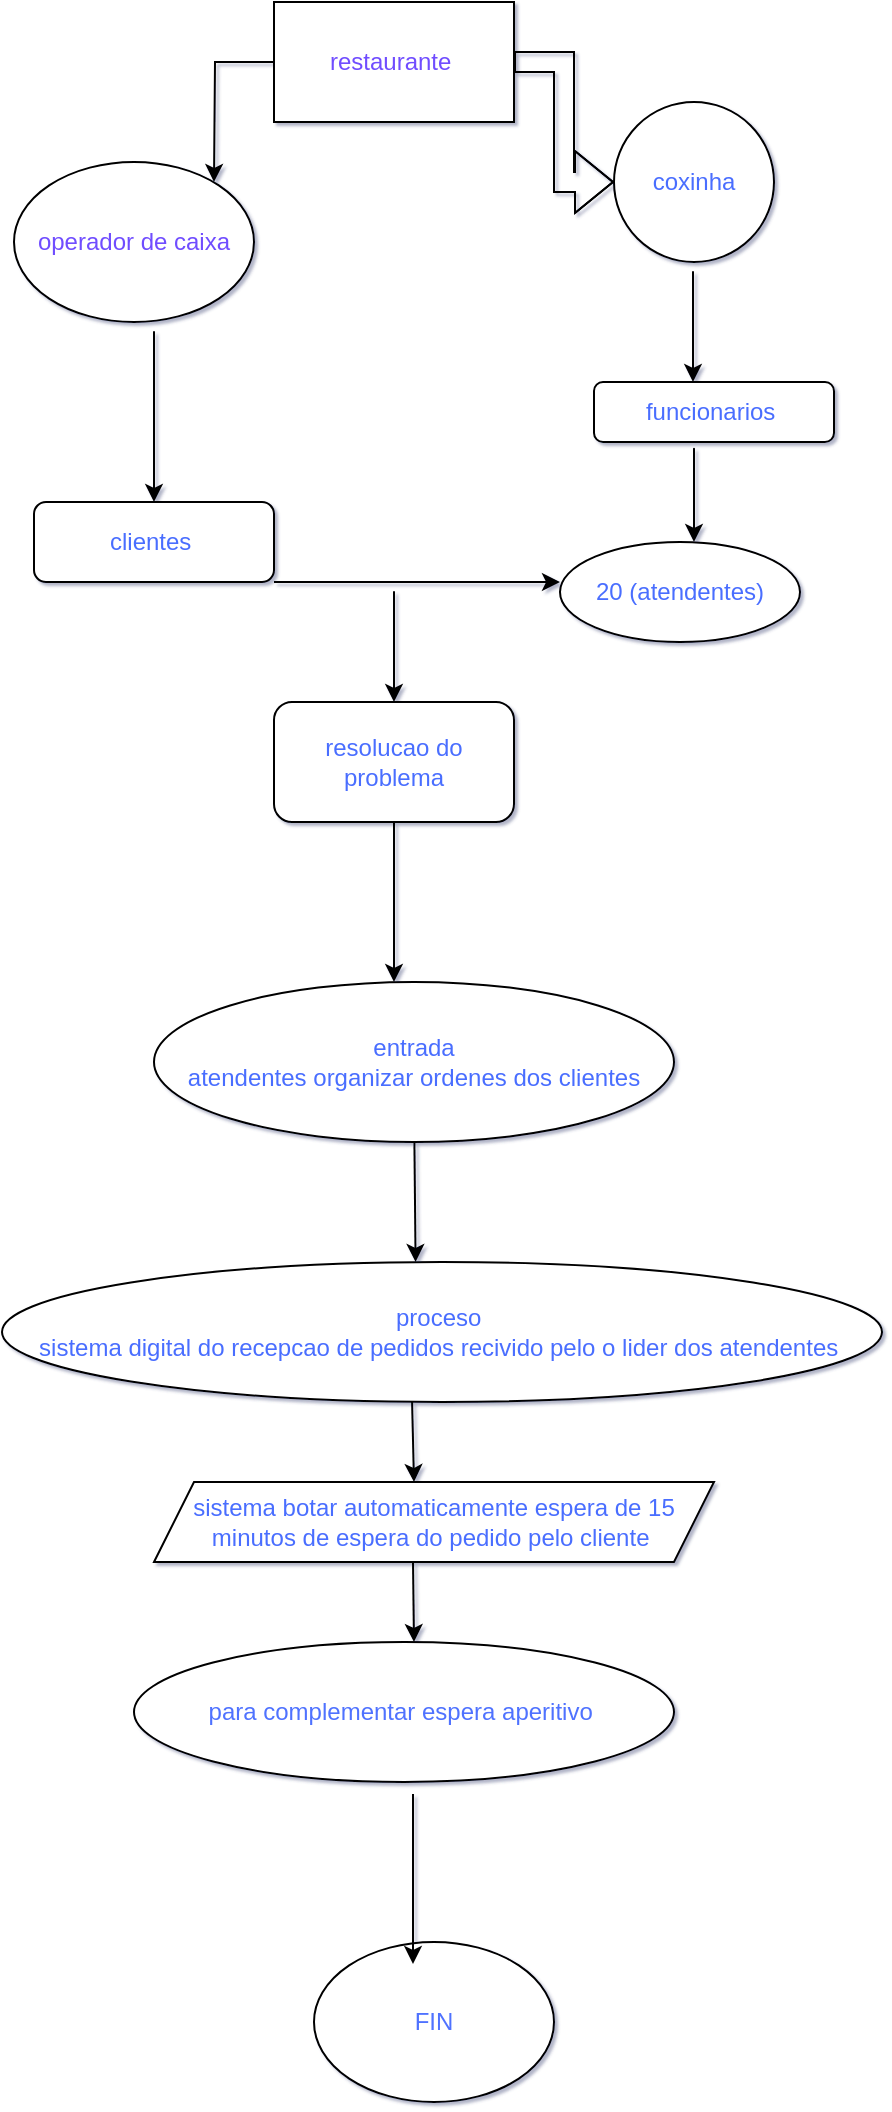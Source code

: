 <mxfile version="14.5.4" type="github">
  <diagram id="ybFsiTL_VkAgqfR46oU4" name="Page-1">
    <mxGraphModel dx="868" dy="450" grid="1" gridSize="13" guides="1" tooltips="1" connect="1" arrows="1" fold="1" page="1" pageScale="1" pageWidth="583" pageHeight="827" background="#ffffff" math="0" shadow="1">
      <root>
        <mxCell id="0" />
        <mxCell id="1" parent="0" />
        <mxCell id="ORuBii73bYDcg85vZSF9-6" style="edgeStyle=orthogonalEdgeStyle;rounded=0;orthogonalLoop=1;jettySize=auto;html=1;fontColor=#704DFF;" edge="1" parent="1" source="ORuBii73bYDcg85vZSF9-4">
          <mxGeometry relative="1" as="geometry">
            <mxPoint x="300" y="350" as="targetPoint" />
          </mxGeometry>
        </mxCell>
        <mxCell id="ORuBii73bYDcg85vZSF9-9" style="edgeStyle=elbowEdgeStyle;shape=flexArrow;rounded=0;orthogonalLoop=1;jettySize=auto;html=1;labelBackgroundColor=#3B3BFF;fontColor=#4A6EFF;" edge="1" parent="1" source="ORuBii73bYDcg85vZSF9-4">
          <mxGeometry relative="1" as="geometry">
            <mxPoint x="500" y="350" as="targetPoint" />
          </mxGeometry>
        </mxCell>
        <mxCell id="ORuBii73bYDcg85vZSF9-4" value="restaurante&amp;nbsp;" style="rounded=0;whiteSpace=wrap;html=1;fontColor=#704DFF;" vertex="1" parent="1">
          <mxGeometry x="330" y="260" width="120" height="60" as="geometry" />
        </mxCell>
        <mxCell id="ORuBii73bYDcg85vZSF9-8" value="operador de caixa" style="ellipse;whiteSpace=wrap;html=1;fontColor=#704DFF;" vertex="1" parent="1">
          <mxGeometry x="200" y="340" width="120" height="80" as="geometry" />
        </mxCell>
        <mxCell id="ORuBii73bYDcg85vZSF9-12" value="coxinha" style="ellipse;whiteSpace=wrap;html=1;aspect=fixed;fontColor=#4A6EFF;" vertex="1" parent="1">
          <mxGeometry x="500" y="310" width="80" height="80" as="geometry" />
        </mxCell>
        <mxCell id="ORuBii73bYDcg85vZSF9-13" value="" style="endArrow=classic;html=1;labelBackgroundColor=#3B3BFF;fontColor=#4A6EFF;" edge="1" parent="1">
          <mxGeometry width="50" height="50" relative="1" as="geometry">
            <mxPoint x="270" y="500" as="sourcePoint" />
            <mxPoint x="270" y="510" as="targetPoint" />
            <Array as="points">
              <mxPoint x="270" y="420" />
            </Array>
          </mxGeometry>
        </mxCell>
        <mxCell id="ORuBii73bYDcg85vZSF9-14" value="clientes&amp;nbsp;" style="rounded=1;whiteSpace=wrap;html=1;fontColor=#4A6EFF;" vertex="1" parent="1">
          <mxGeometry x="210" y="510" width="120" height="40" as="geometry" />
        </mxCell>
        <mxCell id="ORuBii73bYDcg85vZSF9-18" value="funcionarios&amp;nbsp;" style="rounded=1;whiteSpace=wrap;html=1;fontColor=#4A6EFF;" vertex="1" parent="1">
          <mxGeometry x="490" y="450" width="120" height="30" as="geometry" />
        </mxCell>
        <mxCell id="ORuBii73bYDcg85vZSF9-19" value="" style="endArrow=classic;html=1;labelBackgroundColor=#3B3BFF;fontColor=#4A6EFF;" edge="1" parent="1">
          <mxGeometry width="50" height="50" relative="1" as="geometry">
            <mxPoint x="539.5" y="440" as="sourcePoint" />
            <mxPoint x="539.5" y="450" as="targetPoint" />
            <Array as="points">
              <mxPoint x="539.5" y="390" />
              <mxPoint x="539.5" y="440" />
            </Array>
          </mxGeometry>
        </mxCell>
        <mxCell id="ORuBii73bYDcg85vZSF9-20" value="" style="endArrow=classic;html=1;labelBackgroundColor=#3B3BFF;fontColor=#4A6EFF;" edge="1" parent="1">
          <mxGeometry width="50" height="50" relative="1" as="geometry">
            <mxPoint x="540" y="490" as="sourcePoint" />
            <mxPoint x="540" y="530" as="targetPoint" />
            <Array as="points">
              <mxPoint x="540" y="480" />
            </Array>
          </mxGeometry>
        </mxCell>
        <mxCell id="ORuBii73bYDcg85vZSF9-21" value="20 (atendentes)" style="ellipse;whiteSpace=wrap;html=1;fontColor=#4A6EFF;" vertex="1" parent="1">
          <mxGeometry x="473" y="530" width="120" height="50" as="geometry" />
        </mxCell>
        <mxCell id="ORuBii73bYDcg85vZSF9-22" value="" style="endArrow=classic;html=1;labelBackgroundColor=#3B3BFF;fontColor=#4A6EFF;" edge="1" parent="1">
          <mxGeometry width="50" height="50" relative="1" as="geometry">
            <mxPoint x="330" y="550" as="sourcePoint" />
            <mxPoint x="473" y="550" as="targetPoint" />
          </mxGeometry>
        </mxCell>
        <mxCell id="ORuBii73bYDcg85vZSF9-23" style="edgeStyle=orthogonalEdgeStyle;rounded=0;orthogonalLoop=1;jettySize=auto;html=1;exitX=0.5;exitY=1;exitDx=0;exitDy=0;labelBackgroundColor=#3B3BFF;fontColor=#4A6EFF;" edge="1" parent="1" source="ORuBii73bYDcg85vZSF9-21" target="ORuBii73bYDcg85vZSF9-21">
          <mxGeometry relative="1" as="geometry" />
        </mxCell>
        <mxCell id="ORuBii73bYDcg85vZSF9-24" value="" style="endArrow=classic;html=1;labelBackgroundColor=#3B3BFF;fontColor=#4A6EFF;" edge="1" parent="1">
          <mxGeometry width="50" height="50" relative="1" as="geometry">
            <mxPoint x="390" y="570" as="sourcePoint" />
            <mxPoint x="390" y="610" as="targetPoint" />
            <Array as="points">
              <mxPoint x="390" y="550" />
            </Array>
          </mxGeometry>
        </mxCell>
        <mxCell id="ORuBii73bYDcg85vZSF9-26" value="resolucao do problema" style="rounded=1;whiteSpace=wrap;html=1;fontColor=#4A6EFF;" vertex="1" parent="1">
          <mxGeometry x="330" y="610" width="120" height="60" as="geometry" />
        </mxCell>
        <mxCell id="ORuBii73bYDcg85vZSF9-28" value="" style="endArrow=classic;html=1;labelBackgroundColor=#3B3BFF;fontColor=#4A6EFF;exitX=0.5;exitY=1;exitDx=0;exitDy=0;" edge="1" parent="1" source="ORuBii73bYDcg85vZSF9-26">
          <mxGeometry width="50" height="50" relative="1" as="geometry">
            <mxPoint x="390" y="880" as="sourcePoint" />
            <mxPoint x="390" y="750" as="targetPoint" />
          </mxGeometry>
        </mxCell>
        <mxCell id="ORuBii73bYDcg85vZSF9-30" value="entrada&lt;br&gt;atendentes organizar ordenes dos clientes" style="ellipse;whiteSpace=wrap;html=1;fontColor=#4A6EFF;" vertex="1" parent="1">
          <mxGeometry x="270" y="750" width="260" height="80" as="geometry" />
        </mxCell>
        <mxCell id="ORuBii73bYDcg85vZSF9-31" value="" style="endArrow=classic;html=1;labelBackgroundColor=#3B3BFF;fontColor=#4A6EFF;entryX=0.47;entryY=0;entryDx=0;entryDy=0;entryPerimeter=0;" edge="1" parent="1" source="ORuBii73bYDcg85vZSF9-30" target="ORuBii73bYDcg85vZSF9-32">
          <mxGeometry width="50" height="50" relative="1" as="geometry">
            <mxPoint x="390" y="860" as="sourcePoint" />
            <mxPoint x="400" y="880" as="targetPoint" />
            <Array as="points" />
          </mxGeometry>
        </mxCell>
        <mxCell id="ORuBii73bYDcg85vZSF9-32" value="proceso&amp;nbsp;&lt;br&gt;sistema digital do recepcao de pedidos recivido pelo o lider dos atendentes&amp;nbsp;" style="ellipse;whiteSpace=wrap;html=1;fontColor=#4A6EFF;" vertex="1" parent="1">
          <mxGeometry x="194" y="890" width="440" height="70" as="geometry" />
        </mxCell>
        <mxCell id="ORuBii73bYDcg85vZSF9-33" value="sistema botar automaticamente espera de 15 minutos de espera do pedido pelo cliente&amp;nbsp;" style="shape=parallelogram;perimeter=parallelogramPerimeter;whiteSpace=wrap;html=1;fixedSize=1;fontColor=#4A6EFF;" vertex="1" parent="1">
          <mxGeometry x="270" y="1000" width="280" height="40" as="geometry" />
        </mxCell>
        <mxCell id="ORuBii73bYDcg85vZSF9-34" value="" style="endArrow=classic;html=1;labelBackgroundColor=#3B3BFF;fontColor=#4A6EFF;exitX=0.466;exitY=1;exitDx=0;exitDy=0;exitPerimeter=0;" edge="1" parent="1" source="ORuBii73bYDcg85vZSF9-32">
          <mxGeometry width="50" height="50" relative="1" as="geometry">
            <mxPoint x="414" y="980" as="sourcePoint" />
            <mxPoint x="400" y="1000" as="targetPoint" />
          </mxGeometry>
        </mxCell>
        <mxCell id="ORuBii73bYDcg85vZSF9-35" value="" style="endArrow=classic;html=1;labelBackgroundColor=#3B3BFF;fontColor=#4A6EFF;" edge="1" parent="1">
          <mxGeometry width="50" height="50" relative="1" as="geometry">
            <mxPoint x="399.5" y="1040" as="sourcePoint" />
            <mxPoint x="400" y="1080" as="targetPoint" />
          </mxGeometry>
        </mxCell>
        <mxCell id="ORuBii73bYDcg85vZSF9-39" value="FIN" style="ellipse;whiteSpace=wrap;html=1;fontColor=#4F72FF;" vertex="1" parent="1">
          <mxGeometry x="350" y="1230" width="120" height="80" as="geometry" />
        </mxCell>
        <mxCell id="ORuBii73bYDcg85vZSF9-40" value="para complementar espera aperitivo&amp;nbsp;" style="ellipse;whiteSpace=wrap;html=1;fontColor=#4F72FF;" vertex="1" parent="1">
          <mxGeometry x="260" y="1080" width="270" height="70" as="geometry" />
        </mxCell>
        <mxCell id="ORuBii73bYDcg85vZSF9-41" value="" style="endArrow=classic;html=1;labelBackgroundColor=#3B3BFF;fontColor=#4F72FF;" edge="1" parent="1">
          <mxGeometry width="50" height="50" relative="1" as="geometry">
            <mxPoint x="399.5" y="1156" as="sourcePoint" />
            <mxPoint x="399.5" y="1241" as="targetPoint" />
            <Array as="points">
              <mxPoint x="399.5" y="1176" />
            </Array>
          </mxGeometry>
        </mxCell>
      </root>
    </mxGraphModel>
  </diagram>
</mxfile>

